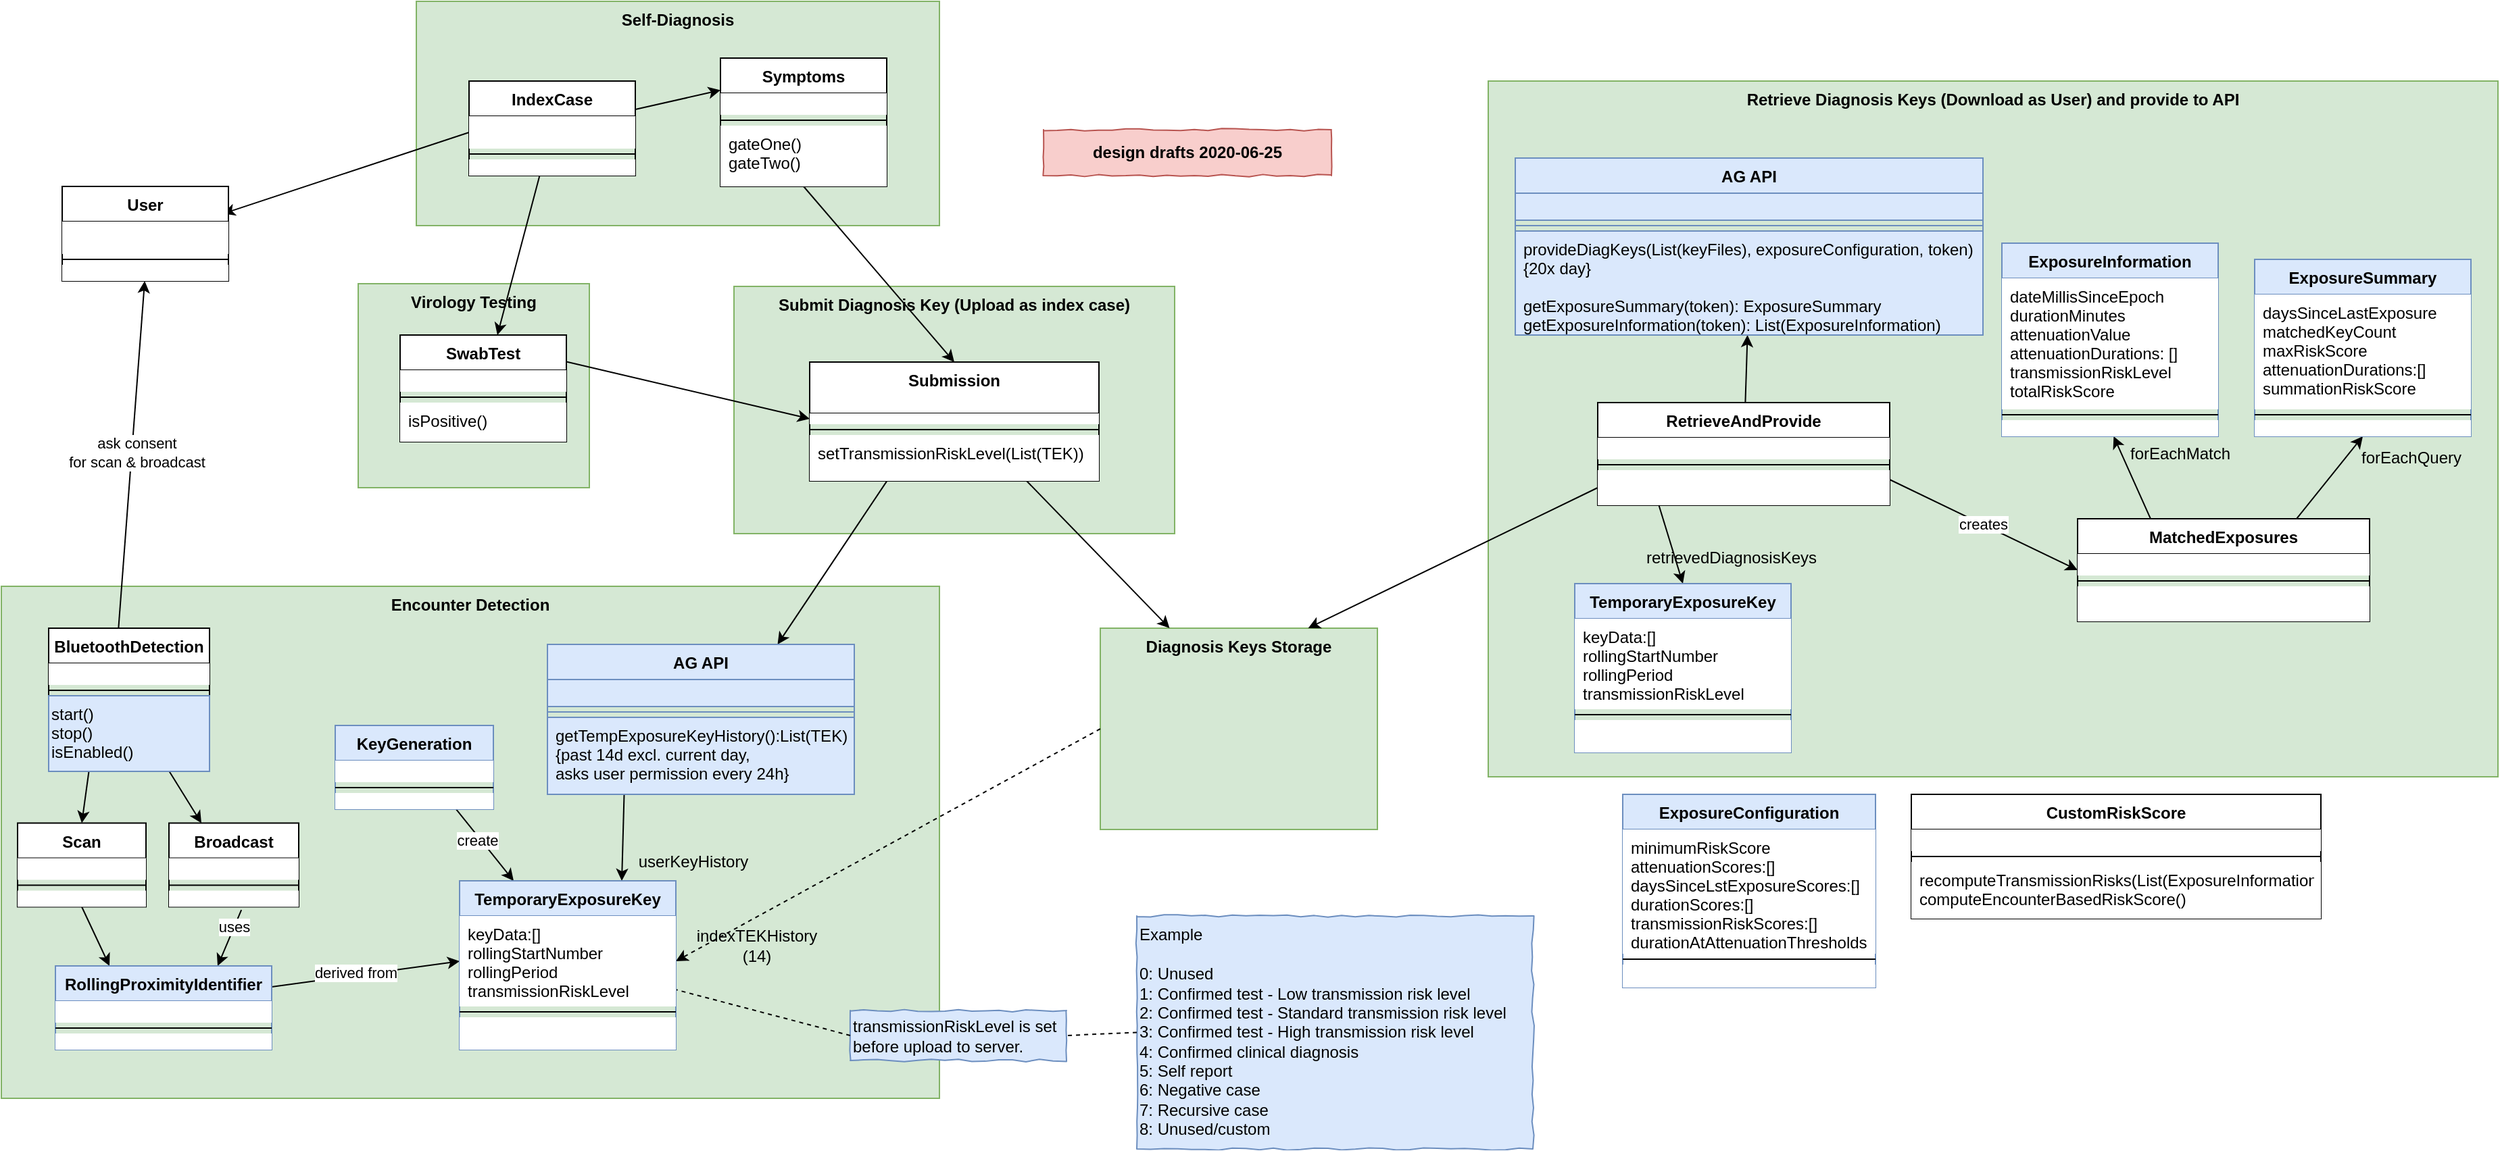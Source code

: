 <mxfile version="13.3.5" type="device"><diagram name="main-concepts" id="dbhcRgVHBeku7B5ISOvR"><mxGraphModel dx="2146" dy="1335" grid="0" gridSize="10" guides="1" tooltips="1" connect="1" arrows="1" fold="1" page="0" pageScale="1" pageWidth="1654" pageHeight="1169" math="0" shadow="0"><root><mxCell id="AfYDgv51XlKC_8JGlRU4-0"/><mxCell id="AfYDgv51XlKC_8JGlRU4-1" parent="AfYDgv51XlKC_8JGlRU4-0"/><mxCell id="AfYDgv51XlKC_8JGlRU4-2" value="Encounter Detection" style="rounded=0;whiteSpace=wrap;html=1;verticalAlign=top;fontStyle=1;fillColor=#d5e8d4;strokeColor=#82b366;" parent="AfYDgv51XlKC_8JGlRU4-1" vertex="1"><mxGeometry x="-538" y="285" width="694" height="379" as="geometry"/></mxCell><mxCell id="AfYDgv51XlKC_8JGlRU4-3" value="Self-Diagnosis" style="rounded=0;whiteSpace=wrap;html=1;fontStyle=1;fillColor=#d5e8d4;strokeColor=#82b366;verticalAlign=top;" parent="AfYDgv51XlKC_8JGlRU4-1" vertex="1"><mxGeometry x="-231" y="-148" width="387" height="166" as="geometry"/></mxCell><mxCell id="AfYDgv51XlKC_8JGlRU4-4" value="Submit Diagnosis Key (Upload as index case)" style="rounded=0;whiteSpace=wrap;html=1;fontStyle=1;fillColor=#d5e8d4;strokeColor=#82b366;verticalAlign=top;" parent="AfYDgv51XlKC_8JGlRU4-1" vertex="1"><mxGeometry x="4" y="63" width="326" height="183" as="geometry"/></mxCell><mxCell id="AfYDgv51XlKC_8JGlRU4-5" value="Virology&amp;nbsp;Testing" style="rounded=0;whiteSpace=wrap;html=1;fontStyle=1;fillColor=#d5e8d4;strokeColor=#82b366;verticalAlign=top;" parent="AfYDgv51XlKC_8JGlRU4-1" vertex="1"><mxGeometry x="-274" y="61" width="171" height="151" as="geometry"/></mxCell><mxCell id="AfYDgv51XlKC_8JGlRU4-6" value="Retrieve Diagnosis Keys (Download as User) and provide to API" style="rounded=0;whiteSpace=wrap;html=1;fontStyle=1;fillColor=#d5e8d4;strokeColor=#82b366;verticalAlign=top;" parent="AfYDgv51XlKC_8JGlRU4-1" vertex="1"><mxGeometry x="562" y="-89" width="747" height="515" as="geometry"/></mxCell><mxCell id="AfYDgv51XlKC_8JGlRU4-9" value="" style="edgeStyle=none;rounded=0;orthogonalLoop=1;jettySize=auto;html=1;exitX=1;exitY=0.25;exitDx=0;exitDy=0;entryX=0;entryY=0.5;entryDx=0;entryDy=0;" parent="AfYDgv51XlKC_8JGlRU4-1" source="AfYDgv51XlKC_8JGlRU4-134" target="AfYDgv51XlKC_8JGlRU4-131" edge="1"><mxGeometry relative="1" as="geometry"><mxPoint x="-171" y="526" as="targetPoint"/></mxGeometry></mxCell><mxCell id="AfYDgv51XlKC_8JGlRU4-182" value="derived from" style="edgeLabel;html=1;align=center;verticalAlign=middle;resizable=0;points=[];" parent="AfYDgv51XlKC_8JGlRU4-9" vertex="1" connectable="0"><mxGeometry x="-0.1" y="2" relative="1" as="geometry"><mxPoint as="offset"/></mxGeometry></mxCell><mxCell id="AfYDgv51XlKC_8JGlRU4-10" value="Diagnosis Keys Storage" style="rounded=0;whiteSpace=wrap;html=1;fontStyle=1;fillColor=#d5e8d4;strokeColor=#82b366;verticalAlign=top;" parent="AfYDgv51XlKC_8JGlRU4-1" vertex="1"><mxGeometry x="275" y="316" width="205" height="149" as="geometry"/></mxCell><mxCell id="AfYDgv51XlKC_8JGlRU4-11" value="" style="rounded=0;orthogonalLoop=1;jettySize=auto;html=1;entryX=1;entryY=0.5;entryDx=0;entryDy=0;exitX=0;exitY=0.5;exitDx=0;exitDy=0;dashed=1;" parent="AfYDgv51XlKC_8JGlRU4-1" source="AfYDgv51XlKC_8JGlRU4-10" target="AfYDgv51XlKC_8JGlRU4-131" edge="1"><mxGeometry relative="1" as="geometry"><mxPoint x="101" y="500.5" as="sourcePoint"/></mxGeometry></mxCell><mxCell id="AfYDgv51XlKC_8JGlRU4-12" value="" style="edgeStyle=none;rounded=0;orthogonalLoop=1;jettySize=auto;html=1;entryX=0.75;entryY=0;entryDx=0;entryDy=0;exitX=0.25;exitY=1;exitDx=0;exitDy=0;" parent="AfYDgv51XlKC_8JGlRU4-1" source="AfYDgv51XlKC_8JGlRU4-138" target="AfYDgv51XlKC_8JGlRU4-130" edge="1"><mxGeometry x="0.34" y="12" relative="1" as="geometry"><mxPoint x="-97.931" y="511.25" as="sourcePoint"/><mxPoint x="-114" y="503.25" as="targetPoint"/><Array as="points"/><mxPoint x="-1" as="offset"/></mxGeometry></mxCell><mxCell id="AfYDgv51XlKC_8JGlRU4-13" style="edgeStyle=none;rounded=0;orthogonalLoop=1;jettySize=auto;html=1;exitX=0.434;exitY=0.003;exitDx=0;exitDy=0;exitPerimeter=0;" parent="AfYDgv51XlKC_8JGlRU4-1" source="AfYDgv51XlKC_8JGlRU4-118" target="AfYDgv51XlKC_8JGlRU4-36" edge="1"><mxGeometry relative="1" as="geometry"><mxPoint x="-357" y="152" as="sourcePoint"/></mxGeometry></mxCell><mxCell id="AfYDgv51XlKC_8JGlRU4-183" value="ask consent &lt;br&gt;for scan &amp;amp; broadcast" style="edgeLabel;html=1;align=center;verticalAlign=middle;resizable=0;points=[];" parent="AfYDgv51XlKC_8JGlRU4-13" vertex="1" connectable="0"><mxGeometry x="0.017" y="-3" relative="1" as="geometry"><mxPoint as="offset"/></mxGeometry></mxCell><mxCell id="AfYDgv51XlKC_8JGlRU4-14" style="edgeStyle=none;rounded=0;orthogonalLoop=1;jettySize=auto;html=1;exitX=0;exitY=0.5;exitDx=0;exitDy=0;entryX=0.967;entryY=-0.243;entryDx=0;entryDy=0;entryPerimeter=0;" parent="AfYDgv51XlKC_8JGlRU4-1" source="AfYDgv51XlKC_8JGlRU4-60" target="AfYDgv51XlKC_8JGlRU4-34" edge="1"><mxGeometry relative="1" as="geometry"><mxPoint x="-335.184" y="45" as="sourcePoint"/><mxPoint x="-215" y="-8" as="targetPoint"/></mxGeometry></mxCell><mxCell id="AfYDgv51XlKC_8JGlRU4-15" value="userKeyHistory" style="text;html=1;strokeColor=none;fillColor=none;align=center;verticalAlign=middle;whiteSpace=wrap;rounded=0;" parent="AfYDgv51XlKC_8JGlRU4-1" vertex="1"><mxGeometry x="-46" y="479" width="40" height="20" as="geometry"/></mxCell><mxCell id="AfYDgv51XlKC_8JGlRU4-17" style="edgeStyle=none;rounded=0;orthogonalLoop=1;jettySize=auto;html=1;entryX=0.75;entryY=0;entryDx=0;entryDy=0;exitX=0;exitY=0.5;exitDx=0;exitDy=0;" parent="AfYDgv51XlKC_8JGlRU4-1" source="AfYDgv51XlKC_8JGlRU4-153" target="AfYDgv51XlKC_8JGlRU4-10" edge="1"><mxGeometry relative="1" as="geometry"><mxPoint x="555" y="347" as="targetPoint"/></mxGeometry></mxCell><mxCell id="AfYDgv51XlKC_8JGlRU4-18" style="edgeStyle=none;rounded=0;orthogonalLoop=1;jettySize=auto;html=1;" parent="AfYDgv51XlKC_8JGlRU4-1" source="AfYDgv51XlKC_8JGlRU4-150" target="AfYDgv51XlKC_8JGlRU4-116" edge="1"><mxGeometry relative="1" as="geometry"/></mxCell><mxCell id="AfYDgv51XlKC_8JGlRU4-24" value="" style="rounded=0;orthogonalLoop=1;jettySize=auto;html=1;exitX=0.75;exitY=1;exitDx=0;exitDy=0;entryX=0.25;entryY=0;entryDx=0;entryDy=0;" parent="AfYDgv51XlKC_8JGlRU4-1" source="AfYDgv51XlKC_8JGlRU4-118" target="AfYDgv51XlKC_8JGlRU4-122" edge="1"><mxGeometry relative="1" as="geometry"><mxPoint x="-426.04" y="464.242" as="sourcePoint"/><mxPoint x="-425" y="577.25" as="targetPoint"/></mxGeometry></mxCell><mxCell id="AfYDgv51XlKC_8JGlRU4-27" style="edgeStyle=none;rounded=0;orthogonalLoop=1;jettySize=auto;html=1;exitX=0.75;exitY=1;exitDx=0;exitDy=0;entryX=0.25;entryY=0;entryDx=0;entryDy=0;" parent="AfYDgv51XlKC_8JGlRU4-1" source="AfYDgv51XlKC_8JGlRU4-91" target="AfYDgv51XlKC_8JGlRU4-10" edge="1"><mxGeometry relative="1" as="geometry"><mxPoint x="305" y="352" as="targetPoint"/></mxGeometry></mxCell><mxCell id="AfYDgv51XlKC_8JGlRU4-28" style="edgeStyle=none;rounded=0;orthogonalLoop=1;jettySize=auto;html=1;entryX=0.75;entryY=0;entryDx=0;entryDy=0;exitX=0.276;exitY=0.917;exitDx=0;exitDy=0;exitPerimeter=0;" parent="AfYDgv51XlKC_8JGlRU4-1" source="AfYDgv51XlKC_8JGlRU4-94" target="AfYDgv51XlKC_8JGlRU4-138" edge="1"><mxGeometry relative="1" as="geometry"><mxPoint x="-335" y="31.5" as="sourcePoint"/><mxPoint x="-126" y="-38.5" as="targetPoint"/></mxGeometry></mxCell><mxCell id="AfYDgv51XlKC_8JGlRU4-45" value="" style="edgeStyle=none;rounded=0;orthogonalLoop=1;jettySize=auto;html=1;exitX=0.5;exitY=1;exitDx=0;exitDy=0;entryX=0.25;entryY=0;entryDx=0;entryDy=0;" parent="AfYDgv51XlKC_8JGlRU4-1" source="AfYDgv51XlKC_8JGlRU4-126" target="AfYDgv51XlKC_8JGlRU4-134" edge="1"><mxGeometry relative="1" as="geometry"><mxPoint x="-230.273" y="557.75" as="sourcePoint"/><mxPoint x="-175.72" y="582.72" as="targetPoint"/></mxGeometry></mxCell><mxCell id="AfYDgv51XlKC_8JGlRU4-46" value="" style="edgeStyle=none;rounded=0;orthogonalLoop=1;jettySize=auto;html=1;exitX=0.558;exitY=1.194;exitDx=0;exitDy=0;entryX=0.75;entryY=0;entryDx=0;entryDy=0;exitPerimeter=0;" parent="AfYDgv51XlKC_8JGlRU4-1" source="AfYDgv51XlKC_8JGlRU4-125" target="AfYDgv51XlKC_8JGlRU4-134" edge="1"><mxGeometry relative="1" as="geometry"><mxPoint x="-44.5" y="671.25" as="sourcePoint"/><mxPoint x="-285.272" y="557.75" as="targetPoint"/></mxGeometry></mxCell><mxCell id="AfYDgv51XlKC_8JGlRU4-181" value="uses" style="edgeLabel;html=1;align=center;verticalAlign=middle;resizable=0;points=[];" parent="AfYDgv51XlKC_8JGlRU4-46" vertex="1" connectable="0"><mxGeometry x="-0.405" y="-1" relative="1" as="geometry"><mxPoint as="offset"/></mxGeometry></mxCell><mxCell id="AfYDgv51XlKC_8JGlRU4-47" value="" style="rounded=0;orthogonalLoop=1;jettySize=auto;html=1;exitX=0.25;exitY=1;exitDx=0;exitDy=0;entryX=0.5;entryY=0;entryDx=0;entryDy=0;" parent="AfYDgv51XlKC_8JGlRU4-1" source="AfYDgv51XlKC_8JGlRU4-118" target="AfYDgv51XlKC_8JGlRU4-126" edge="1"><mxGeometry relative="1" as="geometry"><mxPoint x="-392.714" y="375.574" as="sourcePoint"/><mxPoint x="-336" y="382.75" as="targetPoint"/></mxGeometry></mxCell><mxCell id="AfYDgv51XlKC_8JGlRU4-53" style="edgeStyle=none;rounded=0;orthogonalLoop=1;jettySize=auto;html=1;entryX=0;entryY=0.25;entryDx=0;entryDy=0;" parent="AfYDgv51XlKC_8JGlRU4-1" source="AfYDgv51XlKC_8JGlRU4-59" target="AfYDgv51XlKC_8JGlRU4-55" edge="1"><mxGeometry relative="1" as="geometry"/></mxCell><mxCell id="AfYDgv51XlKC_8JGlRU4-54" style="edgeStyle=none;rounded=0;orthogonalLoop=1;jettySize=auto;html=1;" parent="AfYDgv51XlKC_8JGlRU4-1" source="AfYDgv51XlKC_8JGlRU4-59" target="AfYDgv51XlKC_8JGlRU4-29" edge="1"><mxGeometry relative="1" as="geometry"/></mxCell><mxCell id="AfYDgv51XlKC_8JGlRU4-63" value="design drafts 2020-06-25" style="text;html=1;strokeColor=#b85450;fillColor=#f8cecc;align=center;verticalAlign=middle;whiteSpace=wrap;rounded=0;comic=1;fontStyle=1" parent="AfYDgv51XlKC_8JGlRU4-1" vertex="1"><mxGeometry x="233" y="-53" width="213" height="34" as="geometry"/></mxCell><mxCell id="AfYDgv51XlKC_8JGlRU4-66" style="edgeStyle=none;rounded=0;orthogonalLoop=1;jettySize=auto;html=1;entryX=0.5;entryY=0;entryDx=0;entryDy=0;exitX=0.5;exitY=1;exitDx=0;exitDy=0;" parent="AfYDgv51XlKC_8JGlRU4-1" source="AfYDgv51XlKC_8JGlRU4-55" target="AfYDgv51XlKC_8JGlRU4-91" edge="1"><mxGeometry relative="1" as="geometry"><mxPoint x="98.71" y="-1.675" as="sourcePoint"/><mxPoint x="-9.75" y="319" as="targetPoint"/></mxGeometry></mxCell><mxCell id="AfYDgv51XlKC_8JGlRU4-67" style="edgeStyle=none;rounded=0;orthogonalLoop=1;jettySize=auto;html=1;entryX=0;entryY=0.5;entryDx=0;entryDy=0;exitX=1;exitY=0.25;exitDx=0;exitDy=0;" parent="AfYDgv51XlKC_8JGlRU4-1" source="AfYDgv51XlKC_8JGlRU4-29" target="AfYDgv51XlKC_8JGlRU4-92" edge="1"><mxGeometry relative="1" as="geometry"><mxPoint x="-142.96" y="172" as="sourcePoint"/><mxPoint x="-123.25" y="319" as="targetPoint"/></mxGeometry></mxCell><mxCell id="AfYDgv51XlKC_8JGlRU4-86" value="transmissionRiskLevel is set before upload to server." style="text;html=1;strokeColor=#6c8ebf;fillColor=#dae8fc;align=left;verticalAlign=middle;whiteSpace=wrap;rounded=0;comic=1;" parent="AfYDgv51XlKC_8JGlRU4-1" vertex="1"><mxGeometry x="90" y="599" width="160" height="37" as="geometry"/></mxCell><mxCell id="AfYDgv51XlKC_8JGlRU4-87" value="" style="endArrow=none;dashed=1;html=1;exitX=0;exitY=0.5;exitDx=0;exitDy=0;" parent="AfYDgv51XlKC_8JGlRU4-1" source="AfYDgv51XlKC_8JGlRU4-86" target="AfYDgv51XlKC_8JGlRU4-131" edge="1"><mxGeometry width="50" height="50" relative="1" as="geometry"><mxPoint x="324" y="303.25" as="sourcePoint"/><mxPoint x="374" y="253.25" as="targetPoint"/></mxGeometry></mxCell><mxCell id="AfYDgv51XlKC_8JGlRU4-88" value="&lt;span&gt;Example&amp;nbsp;&lt;br&gt;&lt;br&gt;0: Unused&lt;/span&gt;&lt;br&gt;&lt;span&gt;1: Confirmed test - Low transmission risk level&lt;/span&gt;&lt;br&gt;&lt;span&gt;2: Confirmed test - Standard transmission risk level&lt;/span&gt;&lt;br&gt;&lt;span&gt;3: Confirmed test - High transmission risk level&lt;/span&gt;&lt;br&gt;&lt;span&gt;4: Confirmed clinical diagnosis&lt;/span&gt;&lt;br&gt;&lt;span&gt;5: Self report&lt;/span&gt;&lt;br&gt;&lt;span&gt;6: Negative case&lt;/span&gt;&lt;br&gt;&lt;span&gt;7: Recursive case&lt;/span&gt;&lt;br&gt;&lt;span&gt;8: Unused/custom&lt;/span&gt;" style="text;html=1;strokeColor=#6c8ebf;fillColor=#dae8fc;align=left;verticalAlign=middle;whiteSpace=wrap;rounded=0;comic=1;" parent="AfYDgv51XlKC_8JGlRU4-1" vertex="1"><mxGeometry x="302" y="529" width="293" height="172.5" as="geometry"/></mxCell><mxCell id="AfYDgv51XlKC_8JGlRU4-89" value="" style="endArrow=none;dashed=1;html=1;entryX=1;entryY=0.5;entryDx=0;entryDy=0;exitX=0;exitY=0.5;exitDx=0;exitDy=0;" parent="AfYDgv51XlKC_8JGlRU4-1" source="AfYDgv51XlKC_8JGlRU4-88" target="AfYDgv51XlKC_8JGlRU4-86" edge="1"><mxGeometry width="50" height="50" relative="1" as="geometry"><mxPoint x="324" y="559.25" as="sourcePoint"/><mxPoint x="374" y="509.25" as="targetPoint"/></mxGeometry></mxCell><mxCell id="AfYDgv51XlKC_8JGlRU4-190" value="" style="edgeStyle=none;rounded=0;orthogonalLoop=1;jettySize=auto;html=1;exitX=0.758;exitY=0.917;exitDx=0;exitDy=0;entryX=0.25;entryY=0;entryDx=0;entryDy=0;exitPerimeter=0;" parent="AfYDgv51XlKC_8JGlRU4-1" source="AfYDgv51XlKC_8JGlRU4-187" target="AfYDgv51XlKC_8JGlRU4-130" edge="1"><mxGeometry relative="1" as="geometry"><mxPoint x="-190" y="572.5" as="targetPoint"/><mxPoint x="-328" y="591.5" as="sourcePoint"/></mxGeometry></mxCell><mxCell id="AfYDgv51XlKC_8JGlRU4-191" value="create" style="edgeLabel;html=1;align=center;verticalAlign=middle;resizable=0;points=[];" parent="AfYDgv51XlKC_8JGlRU4-190" vertex="1" connectable="0"><mxGeometry x="-0.1" y="2" relative="1" as="geometry"><mxPoint x="-5.23" y="1.22" as="offset"/></mxGeometry></mxCell><mxCell id="AfYDgv51XlKC_8JGlRU4-192" value="indexTEKHistory&lt;br&gt;(14)" style="text;html=1;strokeColor=none;fillColor=none;align=center;verticalAlign=middle;whiteSpace=wrap;rounded=0;" parent="AfYDgv51XlKC_8JGlRU4-1" vertex="1"><mxGeometry x="1" y="541" width="40" height="20" as="geometry"/></mxCell><mxCell id="AfYDgv51XlKC_8JGlRU4-55" value="Symptoms" style="swimlane;fontStyle=1;align=center;verticalAlign=top;childLayout=stackLayout;horizontal=1;startSize=26;horizontalStack=0;resizeParent=1;resizeParentMax=0;resizeLast=0;collapsible=1;marginBottom=0;fillColor=#ffffff;" parent="AfYDgv51XlKC_8JGlRU4-1" vertex="1"><mxGeometry x="-6" y="-106" width="123" height="95" as="geometry"/></mxCell><mxCell id="AfYDgv51XlKC_8JGlRU4-56" value=" " style="text;strokeColor=none;fillColor=#ffffff;align=left;verticalAlign=top;spacingLeft=4;spacingRight=4;overflow=hidden;rotatable=0;points=[[0,0.5],[1,0.5]];portConstraint=eastwest;" parent="AfYDgv51XlKC_8JGlRU4-55" vertex="1"><mxGeometry y="26" width="123" height="16" as="geometry"/></mxCell><mxCell id="AfYDgv51XlKC_8JGlRU4-57" value="" style="line;strokeWidth=1;fillColor=#ffffff;align=left;verticalAlign=middle;spacingTop=-1;spacingLeft=3;spacingRight=3;rotatable=0;labelPosition=right;points=[];portConstraint=eastwest;" parent="AfYDgv51XlKC_8JGlRU4-55" vertex="1"><mxGeometry y="42" width="123" height="8" as="geometry"/></mxCell><mxCell id="AfYDgv51XlKC_8JGlRU4-58" value="gateOne()&#10;gateTwo()&#10;" style="text;strokeColor=none;fillColor=#ffffff;align=left;verticalAlign=top;spacingLeft=4;spacingRight=4;overflow=hidden;rotatable=0;points=[[0,0.5],[1,0.5]];portConstraint=eastwest;" parent="AfYDgv51XlKC_8JGlRU4-55" vertex="1"><mxGeometry y="50" width="123" height="45" as="geometry"/></mxCell><mxCell id="AfYDgv51XlKC_8JGlRU4-59" value="IndexCase" style="swimlane;fontStyle=1;align=center;verticalAlign=top;childLayout=stackLayout;horizontal=1;startSize=26;horizontalStack=0;resizeParent=1;resizeParentMax=0;resizeLast=0;collapsible=1;marginBottom=0;fillColor=#ffffff;" parent="AfYDgv51XlKC_8JGlRU4-1" vertex="1"><mxGeometry x="-192" y="-89" width="123" height="70" as="geometry"/></mxCell><mxCell id="AfYDgv51XlKC_8JGlRU4-60" value="" style="text;strokeColor=none;fillColor=#ffffff;align=left;verticalAlign=top;spacingLeft=4;spacingRight=4;overflow=hidden;rotatable=0;points=[[0,0.5],[1,0.5]];portConstraint=eastwest;" parent="AfYDgv51XlKC_8JGlRU4-59" vertex="1"><mxGeometry y="26" width="123" height="24" as="geometry"/></mxCell><mxCell id="AfYDgv51XlKC_8JGlRU4-61" value="" style="line;strokeWidth=1;fillColor=#ffffff;align=left;verticalAlign=middle;spacingTop=-1;spacingLeft=3;spacingRight=3;rotatable=0;labelPosition=right;points=[];portConstraint=eastwest;" parent="AfYDgv51XlKC_8JGlRU4-59" vertex="1"><mxGeometry y="50" width="123" height="8" as="geometry"/></mxCell><mxCell id="AfYDgv51XlKC_8JGlRU4-62" value=" " style="text;strokeColor=none;fillColor=#ffffff;align=left;verticalAlign=top;spacingLeft=4;spacingRight=4;overflow=hidden;rotatable=0;points=[[0,0.5],[1,0.5]];portConstraint=eastwest;" parent="AfYDgv51XlKC_8JGlRU4-59" vertex="1"><mxGeometry y="58" width="123" height="12" as="geometry"/></mxCell><mxCell id="AfYDgv51XlKC_8JGlRU4-126" value="Scan" style="swimlane;fontStyle=1;align=center;verticalAlign=top;childLayout=stackLayout;horizontal=1;startSize=26;horizontalStack=0;resizeParent=1;resizeParentMax=0;resizeLast=0;collapsible=1;marginBottom=0;fillColor=#ffffff;" parent="AfYDgv51XlKC_8JGlRU4-1" vertex="1"><mxGeometry x="-526" y="460.25" width="95" height="62" as="geometry"/></mxCell><mxCell id="AfYDgv51XlKC_8JGlRU4-127" value=" " style="text;strokeColor=none;fillColor=#ffffff;align=left;verticalAlign=top;spacingLeft=4;spacingRight=4;overflow=hidden;rotatable=0;points=[[0,0.5],[1,0.5]];portConstraint=eastwest;" parent="AfYDgv51XlKC_8JGlRU4-126" vertex="1"><mxGeometry y="26" width="95" height="16" as="geometry"/></mxCell><mxCell id="AfYDgv51XlKC_8JGlRU4-128" value="" style="line;strokeWidth=1;fillColor=#ffffff;align=left;verticalAlign=middle;spacingTop=-1;spacingLeft=3;spacingRight=3;rotatable=0;labelPosition=right;points=[];portConstraint=eastwest;" parent="AfYDgv51XlKC_8JGlRU4-126" vertex="1"><mxGeometry y="42" width="95" height="8" as="geometry"/></mxCell><mxCell id="AfYDgv51XlKC_8JGlRU4-129" value=" " style="text;strokeColor=none;fillColor=#ffffff;align=left;verticalAlign=top;spacingLeft=4;spacingRight=4;overflow=hidden;rotatable=0;points=[[0,0.5],[1,0.5]];portConstraint=eastwest;" parent="AfYDgv51XlKC_8JGlRU4-126" vertex="1"><mxGeometry y="50" width="95" height="12" as="geometry"/></mxCell><mxCell id="AfYDgv51XlKC_8JGlRU4-122" value="Broadcast" style="swimlane;fontStyle=1;align=center;verticalAlign=top;childLayout=stackLayout;horizontal=1;startSize=26;horizontalStack=0;resizeParent=1;resizeParentMax=0;resizeLast=0;collapsible=1;marginBottom=0;fillColor=#ffffff;" parent="AfYDgv51XlKC_8JGlRU4-1" vertex="1"><mxGeometry x="-414" y="460.25" width="96" height="62" as="geometry"/></mxCell><mxCell id="AfYDgv51XlKC_8JGlRU4-123" value=" " style="text;strokeColor=none;fillColor=#ffffff;align=left;verticalAlign=top;spacingLeft=4;spacingRight=4;overflow=hidden;rotatable=0;points=[[0,0.5],[1,0.5]];portConstraint=eastwest;" parent="AfYDgv51XlKC_8JGlRU4-122" vertex="1"><mxGeometry y="26" width="96" height="16" as="geometry"/></mxCell><mxCell id="AfYDgv51XlKC_8JGlRU4-124" value="" style="line;strokeWidth=1;fillColor=#ffffff;align=left;verticalAlign=middle;spacingTop=-1;spacingLeft=3;spacingRight=3;rotatable=0;labelPosition=right;points=[];portConstraint=eastwest;" parent="AfYDgv51XlKC_8JGlRU4-122" vertex="1"><mxGeometry y="42" width="96" height="8" as="geometry"/></mxCell><mxCell id="AfYDgv51XlKC_8JGlRU4-125" value=" " style="text;strokeColor=none;fillColor=#ffffff;align=left;verticalAlign=top;spacingLeft=4;spacingRight=4;overflow=hidden;rotatable=0;points=[[0,0.5],[1,0.5]];portConstraint=eastwest;" parent="AfYDgv51XlKC_8JGlRU4-122" vertex="1"><mxGeometry y="50" width="96" height="12" as="geometry"/></mxCell><mxCell id="AfYDgv51XlKC_8JGlRU4-134" value="RollingProximityIdentifier" style="swimlane;fontStyle=1;align=center;verticalAlign=top;childLayout=stackLayout;horizontal=1;startSize=26;horizontalStack=0;resizeParent=1;resizeParentMax=0;resizeLast=0;collapsible=1;marginBottom=0;fillColor=#dae8fc;strokeColor=#6c8ebf;" parent="AfYDgv51XlKC_8JGlRU4-1" vertex="1"><mxGeometry x="-498" y="566" width="160" height="62" as="geometry"/></mxCell><mxCell id="AfYDgv51XlKC_8JGlRU4-135" value=" " style="text;strokeColor=none;fillColor=#ffffff;align=left;verticalAlign=top;spacingLeft=4;spacingRight=4;overflow=hidden;rotatable=0;points=[[0,0.5],[1,0.5]];portConstraint=eastwest;" parent="AfYDgv51XlKC_8JGlRU4-134" vertex="1"><mxGeometry y="26" width="160" height="16" as="geometry"/></mxCell><mxCell id="AfYDgv51XlKC_8JGlRU4-136" value="" style="line;strokeWidth=1;fillColor=none;align=left;verticalAlign=middle;spacingTop=-1;spacingLeft=3;spacingRight=3;rotatable=0;labelPosition=right;points=[];portConstraint=eastwest;" parent="AfYDgv51XlKC_8JGlRU4-134" vertex="1"><mxGeometry y="42" width="160" height="8" as="geometry"/></mxCell><mxCell id="AfYDgv51XlKC_8JGlRU4-137" value=" " style="text;strokeColor=none;fillColor=#ffffff;align=left;verticalAlign=top;spacingLeft=4;spacingRight=4;overflow=hidden;rotatable=0;points=[[0,0.5],[1,0.5]];portConstraint=eastwest;" parent="AfYDgv51XlKC_8JGlRU4-134" vertex="1"><mxGeometry y="50" width="160" height="12" as="geometry"/></mxCell><mxCell id="AfYDgv51XlKC_8JGlRU4-118" value="BluetoothDetection" style="swimlane;fontStyle=1;align=center;verticalAlign=top;childLayout=stackLayout;horizontal=1;startSize=26;horizontalStack=0;resizeParent=1;resizeParentMax=0;resizeLast=0;collapsible=1;marginBottom=0;fillColor=#ffffff;" parent="AfYDgv51XlKC_8JGlRU4-1" vertex="1"><mxGeometry x="-503" y="316" width="119" height="106" as="geometry"/></mxCell><mxCell id="AfYDgv51XlKC_8JGlRU4-119" value=" " style="text;strokeColor=none;fillColor=#ffffff;align=left;verticalAlign=top;spacingLeft=4;spacingRight=4;overflow=hidden;rotatable=0;points=[[0,0.5],[1,0.5]];portConstraint=eastwest;" parent="AfYDgv51XlKC_8JGlRU4-118" vertex="1"><mxGeometry y="26" width="119" height="16" as="geometry"/></mxCell><mxCell id="AfYDgv51XlKC_8JGlRU4-120" value="" style="line;strokeWidth=1;fillColor=#ffffff;align=left;verticalAlign=middle;spacingTop=-1;spacingLeft=3;spacingRight=3;rotatable=0;labelPosition=right;points=[];portConstraint=eastwest;" parent="AfYDgv51XlKC_8JGlRU4-118" vertex="1"><mxGeometry y="42" width="119" height="8" as="geometry"/></mxCell><mxCell id="AfYDgv51XlKC_8JGlRU4-121" value="start()&#10;stop()&#10;isEnabled()" style="text;strokeColor=#6c8ebf;fillColor=#dae8fc;align=left;verticalAlign=top;overflow=hidden;rotatable=0;points=[[0,0.5],[1,0.5]];portConstraint=eastwest;fontStyle=0;startSize=26;" parent="AfYDgv51XlKC_8JGlRU4-118" vertex="1"><mxGeometry y="50" width="119" height="56" as="geometry"/></mxCell><mxCell id="AfYDgv51XlKC_8JGlRU4-184" value="KeyGeneration" style="swimlane;fontStyle=1;align=center;verticalAlign=top;childLayout=stackLayout;horizontal=1;startSize=26;horizontalStack=0;resizeParent=1;resizeParentMax=0;resizeLast=0;collapsible=1;marginBottom=0;fillColor=#dae8fc;strokeColor=#6c8ebf;" parent="AfYDgv51XlKC_8JGlRU4-1" vertex="1"><mxGeometry x="-291" y="388" width="117" height="62" as="geometry"/></mxCell><mxCell id="AfYDgv51XlKC_8JGlRU4-185" value=" " style="text;strokeColor=none;fillColor=#ffffff;align=left;verticalAlign=top;spacingLeft=4;spacingRight=4;overflow=hidden;rotatable=0;points=[[0,0.5],[1,0.5]];portConstraint=eastwest;" parent="AfYDgv51XlKC_8JGlRU4-184" vertex="1"><mxGeometry y="26" width="117" height="16" as="geometry"/></mxCell><mxCell id="AfYDgv51XlKC_8JGlRU4-186" value="" style="line;strokeWidth=1;fillColor=#ffffff;align=left;verticalAlign=middle;spacingTop=-1;spacingLeft=3;spacingRight=3;rotatable=0;labelPosition=right;points=[];portConstraint=eastwest;" parent="AfYDgv51XlKC_8JGlRU4-184" vertex="1"><mxGeometry y="42" width="117" height="8" as="geometry"/></mxCell><mxCell id="AfYDgv51XlKC_8JGlRU4-187" value=" " style="text;strokeColor=none;fillColor=#ffffff;align=left;verticalAlign=top;spacingLeft=4;spacingRight=4;overflow=hidden;rotatable=0;points=[[0,0.5],[1,0.5]];portConstraint=eastwest;" parent="AfYDgv51XlKC_8JGlRU4-184" vertex="1"><mxGeometry y="50" width="117" height="12" as="geometry"/></mxCell><mxCell id="AfYDgv51XlKC_8JGlRU4-130" value="TemporaryExposureKey" style="swimlane;fontStyle=1;align=center;verticalAlign=top;childLayout=stackLayout;horizontal=1;startSize=26;horizontalStack=0;resizeParent=1;resizeParentMax=0;resizeLast=0;collapsible=1;marginBottom=0;fillColor=#dae8fc;strokeColor=#6c8ebf;" parent="AfYDgv51XlKC_8JGlRU4-1" vertex="1"><mxGeometry x="-199" y="503" width="160" height="125" as="geometry"/></mxCell><mxCell id="AfYDgv51XlKC_8JGlRU4-131" value="keyData:[]&#10;rollingStartNumber&#10;rollingPeriod&#10;transmissionRiskLevel" style="text;strokeColor=none;fillColor=#ffffff;align=left;verticalAlign=top;spacingLeft=4;spacingRight=4;overflow=hidden;rotatable=0;points=[[0,0.5],[1,0.5]];portConstraint=eastwest;" parent="AfYDgv51XlKC_8JGlRU4-130" vertex="1"><mxGeometry y="26" width="160" height="67" as="geometry"/></mxCell><mxCell id="AfYDgv51XlKC_8JGlRU4-132" value="" style="line;strokeWidth=1;fillColor=#ffffff;align=left;verticalAlign=middle;spacingTop=-1;spacingLeft=3;spacingRight=3;rotatable=0;labelPosition=right;points=[];portConstraint=eastwest;" parent="AfYDgv51XlKC_8JGlRU4-130" vertex="1"><mxGeometry y="93" width="160" height="8" as="geometry"/></mxCell><mxCell id="AfYDgv51XlKC_8JGlRU4-133" value=" " style="text;strokeColor=none;fillColor=#ffffff;align=left;verticalAlign=top;spacingLeft=4;spacingRight=4;overflow=hidden;rotatable=0;points=[[0,0.5],[1,0.5]];portConstraint=eastwest;" parent="AfYDgv51XlKC_8JGlRU4-130" vertex="1"><mxGeometry y="101" width="160" height="24" as="geometry"/></mxCell><mxCell id="AfYDgv51XlKC_8JGlRU4-138" value="AG API" style="swimlane;fontStyle=1;align=center;verticalAlign=top;childLayout=stackLayout;horizontal=1;startSize=26;horizontalStack=0;resizeParent=1;resizeParentMax=0;resizeLast=0;collapsible=1;marginBottom=0;fillColor=#dae8fc;strokeColor=#6c8ebf;" parent="AfYDgv51XlKC_8JGlRU4-1" vertex="1"><mxGeometry x="-134" y="328" width="227" height="111" as="geometry"/></mxCell><mxCell id="AfYDgv51XlKC_8JGlRU4-139" value=" " style="text;strokeColor=#6c8ebf;fillColor=#dae8fc;align=left;verticalAlign=top;spacingLeft=4;spacingRight=4;overflow=hidden;rotatable=0;points=[[0,0.5],[1,0.5]];portConstraint=eastwest;" parent="AfYDgv51XlKC_8JGlRU4-138" vertex="1"><mxGeometry y="26" width="227" height="20" as="geometry"/></mxCell><mxCell id="AfYDgv51XlKC_8JGlRU4-140" value="" style="line;strokeWidth=1;fillColor=#dae8fc;align=left;verticalAlign=middle;spacingTop=-1;spacingLeft=3;spacingRight=3;rotatable=0;labelPosition=right;points=[];portConstraint=eastwest;strokeColor=#6c8ebf;" parent="AfYDgv51XlKC_8JGlRU4-138" vertex="1"><mxGeometry y="46" width="227" height="8" as="geometry"/></mxCell><mxCell id="AfYDgv51XlKC_8JGlRU4-141" value="getTempExposureKeyHistory():List(TEK)&#10;{past 14d excl. current day, &#10;asks user permission every 24h}" style="text;strokeColor=#6c8ebf;fillColor=#dae8fc;align=left;verticalAlign=top;spacingLeft=4;spacingRight=4;overflow=hidden;rotatable=0;points=[[0,0.5],[1,0.5]];portConstraint=eastwest;" parent="AfYDgv51XlKC_8JGlRU4-138" vertex="1"><mxGeometry y="54" width="227" height="57" as="geometry"/></mxCell><mxCell id="lI8CtXxW3s-L7TsafRq1-8" style="edgeStyle=none;rounded=0;orthogonalLoop=1;jettySize=auto;html=1;entryX=0.5;entryY=0;entryDx=0;entryDy=0;exitX=0.208;exitY=0.962;exitDx=0;exitDy=0;exitPerimeter=0;" parent="AfYDgv51XlKC_8JGlRU4-1" source="AfYDgv51XlKC_8JGlRU4-153" target="lI8CtXxW3s-L7TsafRq1-0" edge="1"><mxGeometry relative="1" as="geometry"><mxPoint x="751.441" y="108" as="sourcePoint"/><mxPoint x="773.422" y="28" as="targetPoint"/></mxGeometry></mxCell><mxCell id="lI8CtXxW3s-L7TsafRq1-10" style="edgeStyle=none;rounded=0;orthogonalLoop=1;jettySize=auto;html=1;entryX=0.5;entryY=1;entryDx=0;entryDy=0;exitX=0.75;exitY=0;exitDx=0;exitDy=0;" parent="AfYDgv51XlKC_8JGlRU4-1" source="39hphCAQmJyrG1cy40X3-0" target="AfYDgv51XlKC_8JGlRU4-164" edge="1"><mxGeometry relative="1" as="geometry"><mxPoint x="748.235" y="154" as="sourcePoint"/><mxPoint x="777.643" y="33" as="targetPoint"/></mxGeometry></mxCell><mxCell id="lI8CtXxW3s-L7TsafRq1-11" style="edgeStyle=none;rounded=0;orthogonalLoop=1;jettySize=auto;html=1;exitX=0.25;exitY=0;exitDx=0;exitDy=0;" parent="AfYDgv51XlKC_8JGlRU4-1" source="39hphCAQmJyrG1cy40X3-0" target="AfYDgv51XlKC_8JGlRU4-148" edge="1"><mxGeometry relative="1" as="geometry"><mxPoint x="793" y="230" as="sourcePoint"/><mxPoint x="926" y="291.5" as="targetPoint"/></mxGeometry></mxCell><mxCell id="lI8CtXxW3s-L7TsafRq1-12" value="retrievedDiagnosisKeys" style="text;html=1;strokeColor=none;fillColor=none;align=center;verticalAlign=middle;whiteSpace=wrap;rounded=0;" parent="AfYDgv51XlKC_8JGlRU4-1" vertex="1"><mxGeometry x="722" y="254" width="40" height="20" as="geometry"/></mxCell><mxCell id="AfYDgv51XlKC_8JGlRU4-91" value="Submission" style="swimlane;fontStyle=1;align=center;verticalAlign=top;childLayout=stackLayout;horizontal=1;startSize=38;horizontalStack=0;resizeParent=1;resizeParentMax=0;resizeLast=0;collapsible=1;marginBottom=0;fillColor=#ffffff;" parent="AfYDgv51XlKC_8JGlRU4-1" vertex="1"><mxGeometry x="60" y="119" width="214" height="88" as="geometry"/></mxCell><mxCell id="AfYDgv51XlKC_8JGlRU4-92" value=" " style="text;strokeColor=none;fillColor=#ffffff;align=left;verticalAlign=top;spacingLeft=4;spacingRight=4;overflow=hidden;rotatable=0;points=[[0,0.5],[1,0.5]];portConstraint=eastwest;" parent="AfYDgv51XlKC_8JGlRU4-91" vertex="1"><mxGeometry y="38" width="214" height="8" as="geometry"/></mxCell><mxCell id="AfYDgv51XlKC_8JGlRU4-93" value="" style="line;strokeWidth=1;fillColor=#ffffff;align=left;verticalAlign=middle;spacingTop=-1;spacingLeft=3;spacingRight=3;rotatable=0;labelPosition=right;points=[];portConstraint=eastwest;" parent="AfYDgv51XlKC_8JGlRU4-91" vertex="1"><mxGeometry y="46" width="214" height="8" as="geometry"/></mxCell><mxCell id="AfYDgv51XlKC_8JGlRU4-94" value="setTransmissionRiskLevel(List(TEK))" style="text;strokeColor=none;fillColor=#ffffff;align=left;verticalAlign=top;spacingLeft=4;spacingRight=4;overflow=hidden;rotatable=0;points=[[0,0.5],[1,0.5]];portConstraint=eastwest;" parent="AfYDgv51XlKC_8JGlRU4-91" vertex="1"><mxGeometry y="54" width="214" height="34" as="geometry"/></mxCell><mxCell id="AfYDgv51XlKC_8JGlRU4-29" value="SwabTest" style="swimlane;fontStyle=1;align=center;verticalAlign=top;childLayout=stackLayout;horizontal=1;startSize=26;horizontalStack=0;resizeParent=1;resizeParentMax=0;resizeLast=0;collapsible=1;marginBottom=0;fillColor=#ffffff;" parent="AfYDgv51XlKC_8JGlRU4-1" vertex="1"><mxGeometry x="-243" y="99" width="123" height="79" as="geometry"/></mxCell><mxCell id="AfYDgv51XlKC_8JGlRU4-30" value="" style="text;strokeColor=none;fillColor=#ffffff;align=left;verticalAlign=top;spacingLeft=4;spacingRight=4;overflow=hidden;rotatable=0;points=[[0,0.5],[1,0.5]];portConstraint=eastwest;" parent="AfYDgv51XlKC_8JGlRU4-29" vertex="1"><mxGeometry y="26" width="123" height="16" as="geometry"/></mxCell><mxCell id="AfYDgv51XlKC_8JGlRU4-31" value="" style="line;strokeWidth=1;fillColor=#ffffff;align=left;verticalAlign=middle;spacingTop=-1;spacingLeft=3;spacingRight=3;rotatable=0;labelPosition=right;points=[];portConstraint=eastwest;" parent="AfYDgv51XlKC_8JGlRU4-29" vertex="1"><mxGeometry y="42" width="123" height="8" as="geometry"/></mxCell><mxCell id="AfYDgv51XlKC_8JGlRU4-32" value="isPositive()" style="text;strokeColor=none;fillColor=#ffffff;align=left;verticalAlign=top;spacingLeft=4;spacingRight=4;overflow=hidden;rotatable=0;points=[[0,0.5],[1,0.5]];portConstraint=eastwest;" parent="AfYDgv51XlKC_8JGlRU4-29" vertex="1"><mxGeometry y="50" width="123" height="29" as="geometry"/></mxCell><mxCell id="39hphCAQmJyrG1cy40X3-4" value="creates" style="rounded=0;orthogonalLoop=1;jettySize=auto;html=1;fontSize=11;exitX=1;exitY=0.75;exitDx=0;exitDy=0;entryX=0;entryY=0.5;entryDx=0;entryDy=0;" parent="AfYDgv51XlKC_8JGlRU4-1" source="AfYDgv51XlKC_8JGlRU4-150" target="39hphCAQmJyrG1cy40X3-0" edge="1"><mxGeometry relative="1" as="geometry"/></mxCell><mxCell id="AfYDgv51XlKC_8JGlRU4-113" value="AG API" style="swimlane;fontStyle=1;align=center;verticalAlign=top;childLayout=stackLayout;horizontal=1;startSize=26;horizontalStack=0;resizeParent=1;resizeParentMax=0;resizeLast=0;collapsible=1;marginBottom=0;fillColor=#dae8fc;strokeColor=#6c8ebf;" parent="AfYDgv51XlKC_8JGlRU4-1" vertex="1"><mxGeometry x="582" y="-32" width="346" height="131" as="geometry"/></mxCell><mxCell id="AfYDgv51XlKC_8JGlRU4-114" value=" " style="text;strokeColor=#6c8ebf;fillColor=#dae8fc;align=left;verticalAlign=top;spacingLeft=4;spacingRight=4;overflow=hidden;rotatable=0;points=[[0,0.5],[1,0.5]];portConstraint=eastwest;" parent="AfYDgv51XlKC_8JGlRU4-113" vertex="1"><mxGeometry y="26" width="346" height="20" as="geometry"/></mxCell><mxCell id="AfYDgv51XlKC_8JGlRU4-115" value="" style="line;strokeWidth=1;fillColor=#dae8fc;align=left;verticalAlign=middle;spacingTop=-1;spacingLeft=3;spacingRight=3;rotatable=0;labelPosition=right;points=[];portConstraint=eastwest;strokeColor=#6c8ebf;" parent="AfYDgv51XlKC_8JGlRU4-113" vertex="1"><mxGeometry y="46" width="346" height="8" as="geometry"/></mxCell><mxCell id="AfYDgv51XlKC_8JGlRU4-116" value="provideDiagKeys(List(keyFiles), exposureConfiguration, token)&#10;{20x day}&#10;&#10;getExposureSummary(token): ExposureSummary&#10;getExposureInformation(token): List(ExposureInformation)" style="text;strokeColor=#6c8ebf;fillColor=#dae8fc;align=left;verticalAlign=top;spacingLeft=4;spacingRight=4;overflow=hidden;rotatable=0;points=[[0,0.5],[1,0.5]];portConstraint=eastwest;" parent="AfYDgv51XlKC_8JGlRU4-113" vertex="1"><mxGeometry y="54" width="346" height="77" as="geometry"/></mxCell><mxCell id="AfYDgv51XlKC_8JGlRU4-145" value="ExposureInformation" style="swimlane;fontStyle=1;align=center;verticalAlign=top;childLayout=stackLayout;horizontal=1;startSize=26;horizontalStack=0;resizeParent=1;resizeParentMax=0;resizeLast=0;collapsible=1;marginBottom=0;fillColor=#dae8fc;strokeColor=#6c8ebf;" parent="AfYDgv51XlKC_8JGlRU4-1" vertex="1"><mxGeometry x="942" y="31" width="160" height="143" as="geometry"/></mxCell><mxCell id="AfYDgv51XlKC_8JGlRU4-146" value="dateMillisSinceEpoch&#10;durationMinutes&#10;attenuationValue&#10;attenuationDurations: []&#10;transmissionRiskLevel&#10;totalRiskScore" style="text;strokeColor=none;fillColor=#ffffff;align=left;verticalAlign=top;spacingLeft=4;spacingRight=4;overflow=hidden;rotatable=0;points=[[0,0.5],[1,0.5]];portConstraint=eastwest;" parent="AfYDgv51XlKC_8JGlRU4-145" vertex="1"><mxGeometry y="26" width="160" height="97" as="geometry"/></mxCell><mxCell id="AfYDgv51XlKC_8JGlRU4-147" value="" style="line;strokeWidth=1;fillColor=#ffffff;align=left;verticalAlign=middle;spacingTop=-1;spacingLeft=3;spacingRight=3;rotatable=0;labelPosition=right;points=[];portConstraint=eastwest;" parent="AfYDgv51XlKC_8JGlRU4-145" vertex="1"><mxGeometry y="123" width="160" height="8" as="geometry"/></mxCell><mxCell id="AfYDgv51XlKC_8JGlRU4-148" value=" " style="text;strokeColor=none;fillColor=#ffffff;align=left;verticalAlign=top;spacingLeft=4;spacingRight=4;overflow=hidden;rotatable=0;points=[[0,0.5],[1,0.5]];portConstraint=eastwest;" parent="AfYDgv51XlKC_8JGlRU4-145" vertex="1"><mxGeometry y="131" width="160" height="12" as="geometry"/></mxCell><mxCell id="AfYDgv51XlKC_8JGlRU4-164" value="ExposureSummary" style="swimlane;fontStyle=1;align=center;verticalAlign=top;childLayout=stackLayout;horizontal=1;startSize=26;horizontalStack=0;resizeParent=1;resizeParentMax=0;resizeLast=0;collapsible=1;marginBottom=0;fillColor=#dae8fc;strokeColor=#6c8ebf;" parent="AfYDgv51XlKC_8JGlRU4-1" vertex="1"><mxGeometry x="1129" y="43" width="160" height="131" as="geometry"/></mxCell><mxCell id="AfYDgv51XlKC_8JGlRU4-165" value="daysSinceLastExposure&#10;matchedKeyCount&#10;maxRiskScore&#10;attenuationDurations:[]&#10;summationRiskScore" style="text;strokeColor=none;fillColor=#ffffff;align=left;verticalAlign=top;spacingLeft=4;spacingRight=4;overflow=hidden;rotatable=0;points=[[0,0.5],[1,0.5]];portConstraint=eastwest;" parent="AfYDgv51XlKC_8JGlRU4-164" vertex="1"><mxGeometry y="26" width="160" height="85" as="geometry"/></mxCell><mxCell id="AfYDgv51XlKC_8JGlRU4-166" value="" style="line;strokeWidth=1;fillColor=#ffffff;align=left;verticalAlign=middle;spacingTop=-1;spacingLeft=3;spacingRight=3;rotatable=0;labelPosition=right;points=[];portConstraint=eastwest;" parent="AfYDgv51XlKC_8JGlRU4-164" vertex="1"><mxGeometry y="111" width="160" height="8" as="geometry"/></mxCell><mxCell id="AfYDgv51XlKC_8JGlRU4-167" value=" " style="text;strokeColor=none;fillColor=#ffffff;align=left;verticalAlign=top;spacingLeft=4;spacingRight=4;overflow=hidden;rotatable=0;points=[[0,0.5],[1,0.5]];portConstraint=eastwest;" parent="AfYDgv51XlKC_8JGlRU4-164" vertex="1"><mxGeometry y="119" width="160" height="12" as="geometry"/></mxCell><mxCell id="39hphCAQmJyrG1cy40X3-0" value="MatchedExposures" style="swimlane;fontStyle=1;align=center;verticalAlign=top;childLayout=stackLayout;horizontal=1;startSize=26;horizontalStack=0;resizeParent=1;resizeParentMax=0;resizeLast=0;collapsible=1;marginBottom=0;fillColor=#ffffff;" parent="AfYDgv51XlKC_8JGlRU4-1" vertex="1"><mxGeometry x="998" y="235" width="216" height="76" as="geometry"/></mxCell><mxCell id="39hphCAQmJyrG1cy40X3-1" value=" " style="text;strokeColor=none;fillColor=#ffffff;align=left;verticalAlign=top;spacingLeft=4;spacingRight=4;overflow=hidden;rotatable=0;points=[[0,0.5],[1,0.5]];portConstraint=eastwest;" parent="39hphCAQmJyrG1cy40X3-0" vertex="1"><mxGeometry y="26" width="216" height="16" as="geometry"/></mxCell><mxCell id="39hphCAQmJyrG1cy40X3-2" value="" style="line;strokeWidth=1;fillColor=#ffffff;align=left;verticalAlign=middle;spacingTop=-1;spacingLeft=3;spacingRight=3;rotatable=0;labelPosition=right;points=[];portConstraint=eastwest;" parent="39hphCAQmJyrG1cy40X3-0" vertex="1"><mxGeometry y="42" width="216" height="8" as="geometry"/></mxCell><mxCell id="39hphCAQmJyrG1cy40X3-3" value="" style="text;strokeColor=none;fillColor=#ffffff;align=left;verticalAlign=top;spacingLeft=4;spacingRight=4;overflow=hidden;rotatable=0;points=[[0,0.5],[1,0.5]];portConstraint=eastwest;" parent="39hphCAQmJyrG1cy40X3-0" vertex="1"><mxGeometry y="50" width="216" height="26" as="geometry"/></mxCell><mxCell id="39hphCAQmJyrG1cy40X3-5" value="forEachMatch" style="text;html=1;strokeColor=none;fillColor=none;align=center;verticalAlign=middle;whiteSpace=wrap;rounded=0;" parent="AfYDgv51XlKC_8JGlRU4-1" vertex="1"><mxGeometry x="1054" y="177" width="40" height="20" as="geometry"/></mxCell><mxCell id="39hphCAQmJyrG1cy40X3-6" value="forEachQuery" style="text;html=1;strokeColor=none;fillColor=none;align=center;verticalAlign=middle;whiteSpace=wrap;rounded=0;" parent="AfYDgv51XlKC_8JGlRU4-1" vertex="1"><mxGeometry x="1225" y="180" width="40" height="20" as="geometry"/></mxCell><mxCell id="AfYDgv51XlKC_8JGlRU4-150" value="RetrieveAndProvide" style="swimlane;fontStyle=1;align=center;verticalAlign=top;childLayout=stackLayout;horizontal=1;startSize=26;horizontalStack=0;resizeParent=1;resizeParentMax=0;resizeLast=0;collapsible=1;marginBottom=0;fillColor=#ffffff;" parent="AfYDgv51XlKC_8JGlRU4-1" vertex="1"><mxGeometry x="643" y="149" width="216" height="76" as="geometry"/></mxCell><mxCell id="AfYDgv51XlKC_8JGlRU4-151" value=" " style="text;strokeColor=none;fillColor=#ffffff;align=left;verticalAlign=top;spacingLeft=4;spacingRight=4;overflow=hidden;rotatable=0;points=[[0,0.5],[1,0.5]];portConstraint=eastwest;" parent="AfYDgv51XlKC_8JGlRU4-150" vertex="1"><mxGeometry y="26" width="216" height="16" as="geometry"/></mxCell><mxCell id="AfYDgv51XlKC_8JGlRU4-152" value="" style="line;strokeWidth=1;fillColor=#ffffff;align=left;verticalAlign=middle;spacingTop=-1;spacingLeft=3;spacingRight=3;rotatable=0;labelPosition=right;points=[];portConstraint=eastwest;" parent="AfYDgv51XlKC_8JGlRU4-150" vertex="1"><mxGeometry y="42" width="216" height="8" as="geometry"/></mxCell><mxCell id="AfYDgv51XlKC_8JGlRU4-153" value="" style="text;strokeColor=none;fillColor=#ffffff;align=left;verticalAlign=top;spacingLeft=4;spacingRight=4;overflow=hidden;rotatable=0;points=[[0,0.5],[1,0.5]];portConstraint=eastwest;" parent="AfYDgv51XlKC_8JGlRU4-150" vertex="1"><mxGeometry y="50" width="216" height="26" as="geometry"/></mxCell><mxCell id="lI8CtXxW3s-L7TsafRq1-0" value="TemporaryExposureKey" style="swimlane;fontStyle=1;align=center;verticalAlign=top;childLayout=stackLayout;horizontal=1;startSize=26;horizontalStack=0;resizeParent=1;resizeParentMax=0;resizeLast=0;collapsible=1;marginBottom=0;fillColor=#dae8fc;strokeColor=#6c8ebf;" parent="AfYDgv51XlKC_8JGlRU4-1" vertex="1"><mxGeometry x="626" y="283" width="160" height="125" as="geometry"/></mxCell><mxCell id="lI8CtXxW3s-L7TsafRq1-1" value="keyData:[]&#10;rollingStartNumber&#10;rollingPeriod&#10;transmissionRiskLevel" style="text;strokeColor=none;fillColor=#ffffff;align=left;verticalAlign=top;spacingLeft=4;spacingRight=4;overflow=hidden;rotatable=0;points=[[0,0.5],[1,0.5]];portConstraint=eastwest;" parent="lI8CtXxW3s-L7TsafRq1-0" vertex="1"><mxGeometry y="26" width="160" height="67" as="geometry"/></mxCell><mxCell id="lI8CtXxW3s-L7TsafRq1-2" value="" style="line;strokeWidth=1;fillColor=#ffffff;align=left;verticalAlign=middle;spacingTop=-1;spacingLeft=3;spacingRight=3;rotatable=0;labelPosition=right;points=[];portConstraint=eastwest;" parent="lI8CtXxW3s-L7TsafRq1-0" vertex="1"><mxGeometry y="93" width="160" height="8" as="geometry"/></mxCell><mxCell id="lI8CtXxW3s-L7TsafRq1-3" value=" " style="text;strokeColor=none;fillColor=#ffffff;align=left;verticalAlign=top;spacingLeft=4;spacingRight=4;overflow=hidden;rotatable=0;points=[[0,0.5],[1,0.5]];portConstraint=eastwest;" parent="lI8CtXxW3s-L7TsafRq1-0" vertex="1"><mxGeometry y="101" width="160" height="24" as="geometry"/></mxCell><mxCell id="AfYDgv51XlKC_8JGlRU4-33" value="User" style="swimlane;fontStyle=1;align=center;verticalAlign=top;childLayout=stackLayout;horizontal=1;startSize=26;horizontalStack=0;resizeParent=1;resizeParentMax=0;resizeLast=0;collapsible=1;marginBottom=0;fillColor=#ffffff;" parent="AfYDgv51XlKC_8JGlRU4-1" vertex="1"><mxGeometry x="-493" y="-11" width="123" height="70" as="geometry"/></mxCell><mxCell id="AfYDgv51XlKC_8JGlRU4-34" value="" style="text;strokeColor=none;fillColor=#ffffff;align=left;verticalAlign=top;spacingLeft=4;spacingRight=4;overflow=hidden;rotatable=0;points=[[0,0.5],[1,0.5]];portConstraint=eastwest;" parent="AfYDgv51XlKC_8JGlRU4-33" vertex="1"><mxGeometry y="26" width="123" height="24" as="geometry"/></mxCell><mxCell id="AfYDgv51XlKC_8JGlRU4-35" value="" style="line;strokeWidth=1;fillColor=#ffffff;align=left;verticalAlign=middle;spacingTop=-1;spacingLeft=3;spacingRight=3;rotatable=0;labelPosition=right;points=[];portConstraint=eastwest;" parent="AfYDgv51XlKC_8JGlRU4-33" vertex="1"><mxGeometry y="50" width="123" height="8" as="geometry"/></mxCell><mxCell id="AfYDgv51XlKC_8JGlRU4-36" value=" " style="text;strokeColor=none;fillColor=#ffffff;align=left;verticalAlign=top;spacingLeft=4;spacingRight=4;overflow=hidden;rotatable=0;points=[[0,0.5],[1,0.5]];portConstraint=eastwest;" parent="AfYDgv51XlKC_8JGlRU4-33" vertex="1"><mxGeometry y="58" width="123" height="12" as="geometry"/></mxCell><mxCell id="AfYDgv51XlKC_8JGlRU4-168" value="CustomRiskScore" style="swimlane;fontStyle=1;align=center;verticalAlign=top;childLayout=stackLayout;horizontal=1;startSize=26;horizontalStack=0;resizeParent=1;resizeParentMax=0;resizeLast=0;collapsible=1;marginBottom=0;fillColor=#ffffff;" parent="AfYDgv51XlKC_8JGlRU4-1" vertex="1"><mxGeometry x="875" y="439" width="303" height="92" as="geometry"/></mxCell><mxCell id="AfYDgv51XlKC_8JGlRU4-169" value=" " style="text;strokeColor=none;fillColor=#ffffff;align=left;verticalAlign=top;spacingLeft=4;spacingRight=4;overflow=hidden;rotatable=0;points=[[0,0.5],[1,0.5]];portConstraint=eastwest;" parent="AfYDgv51XlKC_8JGlRU4-168" vertex="1"><mxGeometry y="26" width="303" height="16" as="geometry"/></mxCell><mxCell id="AfYDgv51XlKC_8JGlRU4-170" value="" style="line;strokeWidth=1;fillColor=#ffffff;align=left;verticalAlign=middle;spacingTop=-1;spacingLeft=3;spacingRight=3;rotatable=0;labelPosition=right;points=[];portConstraint=eastwest;" parent="AfYDgv51XlKC_8JGlRU4-168" vertex="1"><mxGeometry y="42" width="303" height="8" as="geometry"/></mxCell><mxCell id="AfYDgv51XlKC_8JGlRU4-171" value="recomputeTransmissionRisks(List(ExposureInformation))&#10;computeEncounterBasedRiskScore()" style="text;strokeColor=none;fillColor=#ffffff;align=left;verticalAlign=top;spacingLeft=4;spacingRight=4;overflow=hidden;rotatable=0;points=[[0,0.5],[1,0.5]];portConstraint=eastwest;" parent="AfYDgv51XlKC_8JGlRU4-168" vertex="1"><mxGeometry y="50" width="303" height="42" as="geometry"/></mxCell><mxCell id="erfOJKVv9HRhBLi41vR6-0" value="ExposureConfiguration" style="swimlane;fontStyle=1;align=center;verticalAlign=top;childLayout=stackLayout;horizontal=1;startSize=26;horizontalStack=0;resizeParent=1;resizeParentMax=0;resizeLast=0;collapsible=1;marginBottom=0;fillColor=#dae8fc;strokeColor=#6c8ebf;" parent="AfYDgv51XlKC_8JGlRU4-1" vertex="1"><mxGeometry x="661.5" y="439" width="187" height="143" as="geometry"/></mxCell><mxCell id="erfOJKVv9HRhBLi41vR6-1" value="minimumRiskScore&#10;attenuationScores:[]&#10;daysSinceLstExposureScores:[]&#10;durationScores:[]&#10;transmissionRiskScores:[]&#10;durationAtAttenuationThresholds" style="text;strokeColor=none;fillColor=#ffffff;align=left;verticalAlign=top;spacingLeft=4;spacingRight=4;overflow=hidden;rotatable=0;points=[[0,0.5],[1,0.5]];portConstraint=eastwest;" parent="erfOJKVv9HRhBLi41vR6-0" vertex="1"><mxGeometry y="26" width="187" height="92" as="geometry"/></mxCell><mxCell id="erfOJKVv9HRhBLi41vR6-2" value="" style="line;strokeWidth=1;fillColor=#ffffff;align=left;verticalAlign=middle;spacingTop=-1;spacingLeft=3;spacingRight=3;rotatable=0;labelPosition=right;points=[];portConstraint=eastwest;" parent="erfOJKVv9HRhBLi41vR6-0" vertex="1"><mxGeometry y="118" width="187" height="8" as="geometry"/></mxCell><mxCell id="erfOJKVv9HRhBLi41vR6-3" value="" style="text;strokeColor=none;fillColor=#ffffff;align=left;verticalAlign=top;spacingLeft=4;spacingRight=4;overflow=hidden;rotatable=0;points=[[0,0.5],[1,0.5]];portConstraint=eastwest;" parent="erfOJKVv9HRhBLi41vR6-0" vertex="1"><mxGeometry y="126" width="187" height="17" as="geometry"/></mxCell></root></mxGraphModel></diagram></mxfile>